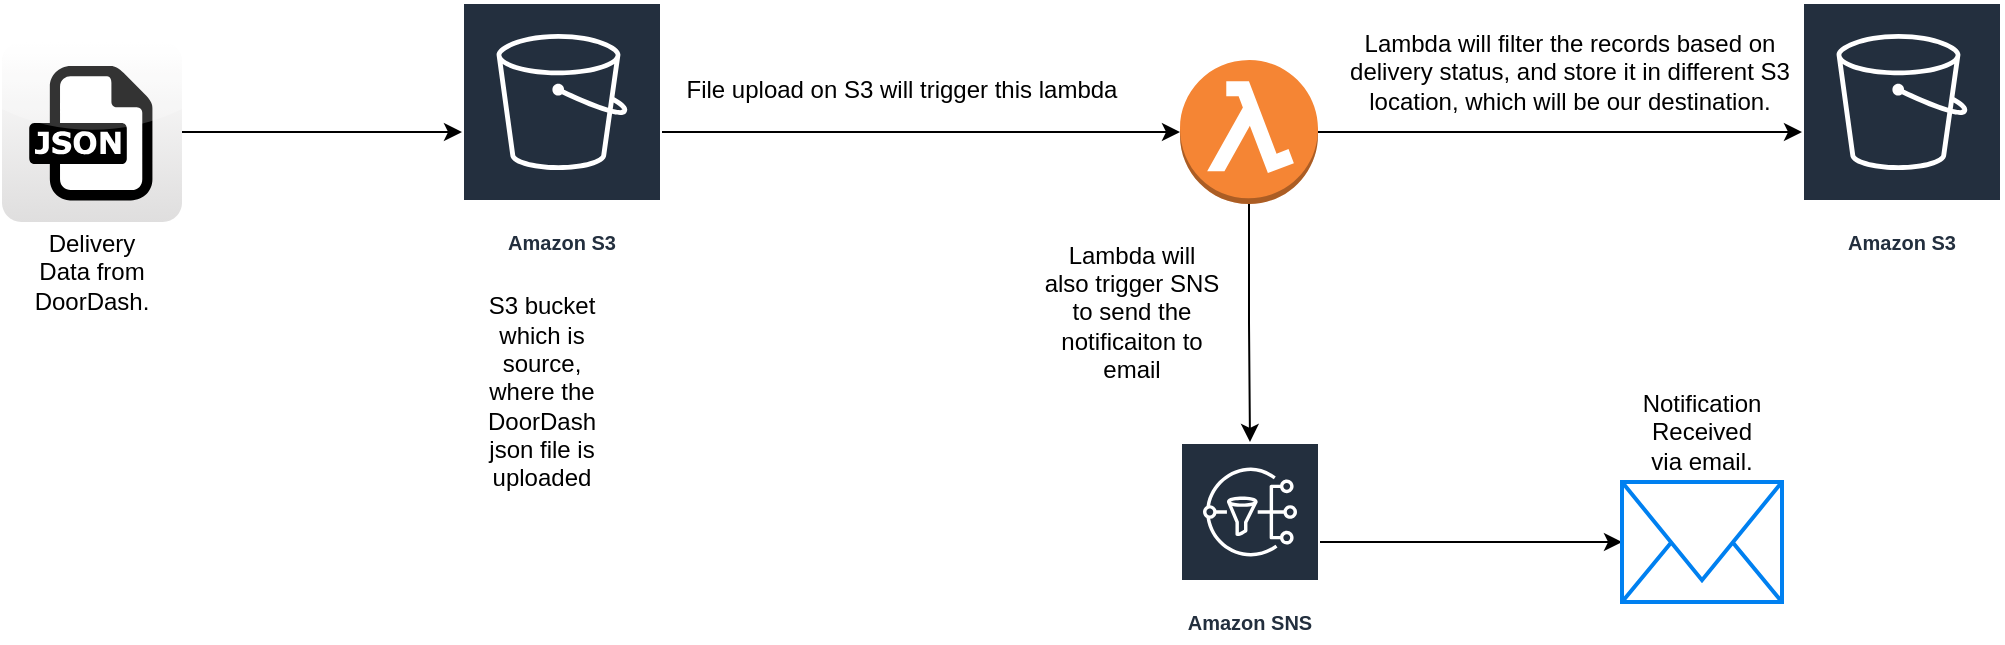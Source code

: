<mxfile version="23.1.1" type="github">
  <diagram name="Page-1" id="wgi6fAATVUBqVqse386n">
    <mxGraphModel dx="2161" dy="695" grid="1" gridSize="10" guides="1" tooltips="1" connect="1" arrows="1" fold="1" page="1" pageScale="1" pageWidth="827" pageHeight="1169" math="0" shadow="0">
      <root>
        <mxCell id="0" />
        <mxCell id="1" parent="0" />
        <mxCell id="Yk6125p111121bYtoB1d-4" style="edgeStyle=orthogonalEdgeStyle;rounded=0;orthogonalLoop=1;jettySize=auto;html=1;" edge="1" parent="1" source="Yk6125p111121bYtoB1d-1" target="Yk6125p111121bYtoB1d-3">
          <mxGeometry relative="1" as="geometry" />
        </mxCell>
        <mxCell id="Yk6125p111121bYtoB1d-1" value="" style="dashed=0;outlineConnect=0;html=1;align=center;labelPosition=center;verticalLabelPosition=bottom;verticalAlign=top;shape=mxgraph.webicons.json;gradientColor=#DFDEDE" vertex="1" parent="1">
          <mxGeometry x="-210" y="170" width="90" height="90" as="geometry" />
        </mxCell>
        <mxCell id="Yk6125p111121bYtoB1d-3" value="Amazon S3" style="sketch=0;outlineConnect=0;fontColor=#232F3E;gradientColor=none;strokeColor=#ffffff;fillColor=#232F3E;dashed=0;verticalLabelPosition=middle;verticalAlign=bottom;align=center;html=1;whiteSpace=wrap;fontSize=10;fontStyle=1;spacing=3;shape=mxgraph.aws4.productIcon;prIcon=mxgraph.aws4.s3;" vertex="1" parent="1">
          <mxGeometry x="20" y="150" width="100" height="130" as="geometry" />
        </mxCell>
        <mxCell id="Yk6125p111121bYtoB1d-9" style="edgeStyle=orthogonalEdgeStyle;rounded=0;orthogonalLoop=1;jettySize=auto;html=1;exitX=1;exitY=0.5;exitDx=0;exitDy=0;exitPerimeter=0;" edge="1" parent="1" source="Yk6125p111121bYtoB1d-5" target="Yk6125p111121bYtoB1d-7">
          <mxGeometry relative="1" as="geometry" />
        </mxCell>
        <mxCell id="Yk6125p111121bYtoB1d-12" style="edgeStyle=orthogonalEdgeStyle;rounded=0;orthogonalLoop=1;jettySize=auto;html=1;" edge="1" parent="1" source="Yk6125p111121bYtoB1d-5" target="Yk6125p111121bYtoB1d-10">
          <mxGeometry relative="1" as="geometry" />
        </mxCell>
        <mxCell id="Yk6125p111121bYtoB1d-5" value="" style="outlineConnect=0;dashed=0;verticalLabelPosition=bottom;verticalAlign=top;align=center;html=1;shape=mxgraph.aws3.lambda_function;fillColor=#F58534;gradientColor=none;" vertex="1" parent="1">
          <mxGeometry x="379" y="179" width="69" height="72" as="geometry" />
        </mxCell>
        <mxCell id="Yk6125p111121bYtoB1d-6" style="edgeStyle=orthogonalEdgeStyle;rounded=0;orthogonalLoop=1;jettySize=auto;html=1;entryX=0;entryY=0.5;entryDx=0;entryDy=0;entryPerimeter=0;" edge="1" parent="1" source="Yk6125p111121bYtoB1d-3" target="Yk6125p111121bYtoB1d-5">
          <mxGeometry relative="1" as="geometry" />
        </mxCell>
        <mxCell id="Yk6125p111121bYtoB1d-7" value="Amazon S3" style="sketch=0;outlineConnect=0;fontColor=#232F3E;gradientColor=none;strokeColor=#ffffff;fillColor=#232F3E;dashed=0;verticalLabelPosition=middle;verticalAlign=bottom;align=center;html=1;whiteSpace=wrap;fontSize=10;fontStyle=1;spacing=3;shape=mxgraph.aws4.productIcon;prIcon=mxgraph.aws4.s3;" vertex="1" parent="1">
          <mxGeometry x="690" y="150" width="100" height="130" as="geometry" />
        </mxCell>
        <mxCell id="Yk6125p111121bYtoB1d-13" style="edgeStyle=orthogonalEdgeStyle;rounded=0;orthogonalLoop=1;jettySize=auto;html=1;" edge="1" parent="1" source="Yk6125p111121bYtoB1d-10" target="Yk6125p111121bYtoB1d-11">
          <mxGeometry relative="1" as="geometry" />
        </mxCell>
        <mxCell id="Yk6125p111121bYtoB1d-10" value="Amazon SNS" style="sketch=0;outlineConnect=0;fontColor=#232F3E;gradientColor=none;strokeColor=#ffffff;fillColor=#232F3E;dashed=0;verticalLabelPosition=middle;verticalAlign=bottom;align=center;html=1;whiteSpace=wrap;fontSize=10;fontStyle=1;spacing=3;shape=mxgraph.aws4.productIcon;prIcon=mxgraph.aws4.sns;" vertex="1" parent="1">
          <mxGeometry x="379" y="370" width="70" height="100" as="geometry" />
        </mxCell>
        <mxCell id="Yk6125p111121bYtoB1d-11" value="" style="html=1;verticalLabelPosition=bottom;align=center;labelBackgroundColor=#ffffff;verticalAlign=top;strokeWidth=2;strokeColor=#0080F0;shadow=0;dashed=0;shape=mxgraph.ios7.icons.mail;" vertex="1" parent="1">
          <mxGeometry x="600" y="390" width="80" height="60" as="geometry" />
        </mxCell>
        <mxCell id="Yk6125p111121bYtoB1d-16" value="Delivery Data from DoorDash." style="text;strokeColor=none;align=center;fillColor=none;html=1;verticalAlign=middle;whiteSpace=wrap;rounded=0;" vertex="1" parent="1">
          <mxGeometry x="-195" y="270" width="60" height="30" as="geometry" />
        </mxCell>
        <mxCell id="Yk6125p111121bYtoB1d-18" value="S3 bucket which is source, where the DoorDash json file is uploaded" style="text;strokeColor=none;align=center;fillColor=none;html=1;verticalAlign=middle;whiteSpace=wrap;rounded=0;" vertex="1" parent="1">
          <mxGeometry x="30" y="330" width="60" height="30" as="geometry" />
        </mxCell>
        <mxCell id="Yk6125p111121bYtoB1d-19" value="File upload on S3 will trigger this lambda" style="text;strokeColor=none;align=center;fillColor=none;html=1;verticalAlign=middle;whiteSpace=wrap;rounded=0;" vertex="1" parent="1">
          <mxGeometry x="130" y="179" width="220" height="30" as="geometry" />
        </mxCell>
        <mxCell id="Yk6125p111121bYtoB1d-23" value="Lambda will filter the records based on delivery status, and store it in different S3 location, which will be our destination." style="text;strokeColor=none;align=center;fillColor=none;html=1;verticalAlign=middle;whiteSpace=wrap;rounded=0;" vertex="1" parent="1">
          <mxGeometry x="449" y="170" width="250" height="30" as="geometry" />
        </mxCell>
        <mxCell id="Yk6125p111121bYtoB1d-24" value="Lambda will also trigger SNS to send the notificaiton to email" style="text;strokeColor=none;align=center;fillColor=none;html=1;verticalAlign=middle;whiteSpace=wrap;rounded=0;" vertex="1" parent="1">
          <mxGeometry x="310" y="290" width="90" height="30" as="geometry" />
        </mxCell>
        <mxCell id="Yk6125p111121bYtoB1d-25" value="Notification Received via email." style="text;strokeColor=none;align=center;fillColor=none;html=1;verticalAlign=middle;whiteSpace=wrap;rounded=0;" vertex="1" parent="1">
          <mxGeometry x="610" y="350" width="60" height="30" as="geometry" />
        </mxCell>
      </root>
    </mxGraphModel>
  </diagram>
</mxfile>
